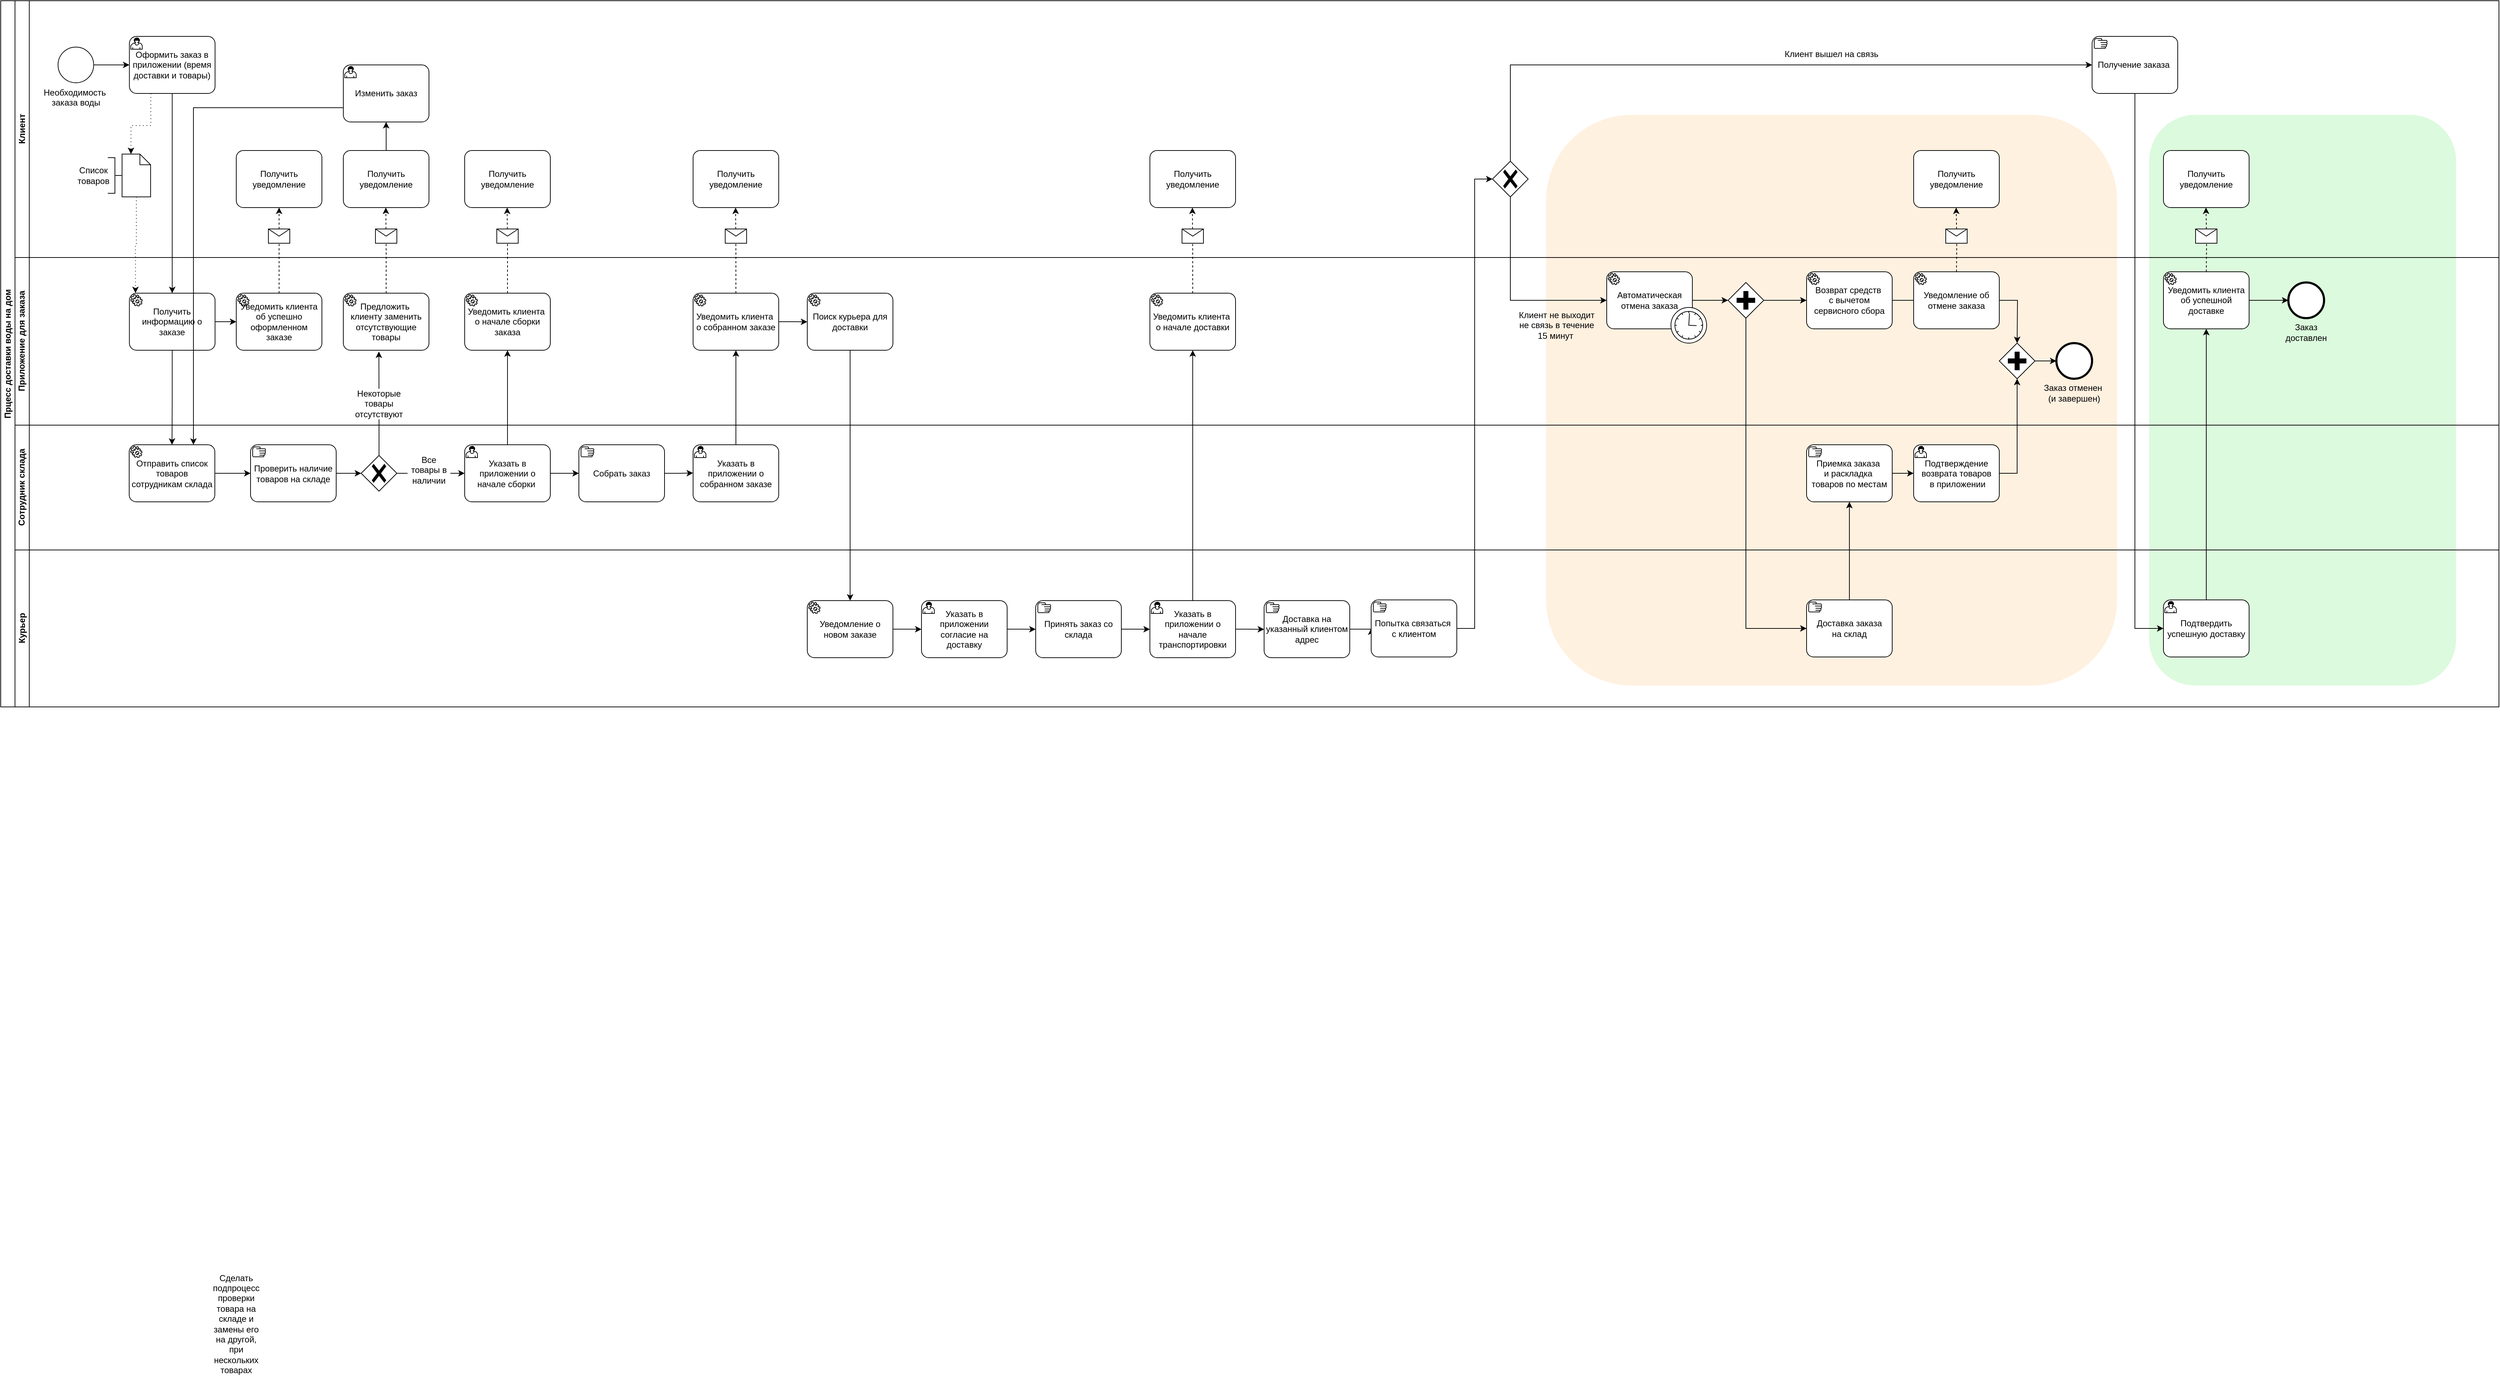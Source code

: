<mxfile version="24.8.2">
  <diagram name="Страница — 1" id="UOntejemrvACpvtsWQj9">
    <mxGraphModel dx="2625" dy="1413" grid="1" gridSize="10" guides="1" tooltips="1" connect="1" arrows="1" fold="1" page="1" pageScale="1" pageWidth="4681" pageHeight="3300" math="0" shadow="0">
      <root>
        <mxCell id="0" />
        <mxCell id="1" parent="0" />
        <mxCell id="fE0YWYt9ngZXiTgXL01a-285" value="" style="rounded=1;whiteSpace=wrap;html=1;fillColor=#DCFADD;strokeColor=none;dashed=1;strokeWidth=6;glass=0;shadow=0;" vertex="1" parent="1">
          <mxGeometry x="3040" y="190" width="430" height="800" as="geometry" />
        </mxCell>
        <mxCell id="fE0YWYt9ngZXiTgXL01a-281" value="" style="rounded=1;whiteSpace=wrap;html=1;fillColor=#FFF1E0;strokeColor=none;dashed=1;strokeWidth=6;" vertex="1" parent="1">
          <mxGeometry x="2195" y="190" width="800" height="800" as="geometry" />
        </mxCell>
        <mxCell id="fE0YWYt9ngZXiTgXL01a-110" value="Сделать подпроцесс проверки товара на складе и замены его на другой, при нескольких товарах" style="text;strokeColor=none;align=center;fillColor=none;html=1;verticalAlign=middle;whiteSpace=wrap;rounded=0;" vertex="1" parent="1">
          <mxGeometry x="330" y="1870" width="60" height="30" as="geometry" />
        </mxCell>
        <mxCell id="fE0YWYt9ngZXiTgXL01a-1" value="Прцесс доставки воды на дом" style="swimlane;html=1;childLayout=stackLayout;resizeParent=1;resizeParentMax=0;horizontal=0;startSize=20;horizontalStack=0;whiteSpace=wrap;fillColor=#FFFFFF;" vertex="1" parent="1">
          <mxGeometry x="30" y="30" width="3500" height="990" as="geometry" />
        </mxCell>
        <mxCell id="fE0YWYt9ngZXiTgXL01a-276" style="edgeStyle=orthogonalEdgeStyle;rounded=0;orthogonalLoop=1;jettySize=auto;html=1;exitX=0.5;exitY=0;exitDx=0;exitDy=0;exitPerimeter=0;entryX=0.415;entryY=1.022;entryDx=0;entryDy=0;entryPerimeter=0;" edge="1" parent="fE0YWYt9ngZXiTgXL01a-1" source="fE0YWYt9ngZXiTgXL01a-104" target="fE0YWYt9ngZXiTgXL01a-268">
          <mxGeometry relative="1" as="geometry" />
        </mxCell>
        <mxCell id="fE0YWYt9ngZXiTgXL01a-2" value="Клиент" style="swimlane;html=1;startSize=20;horizontal=0;" vertex="1" parent="fE0YWYt9ngZXiTgXL01a-1">
          <mxGeometry x="20" width="3480" height="360" as="geometry" />
        </mxCell>
        <mxCell id="fE0YWYt9ngZXiTgXL01a-3" value="Необходимость&amp;nbsp;&lt;div&gt;заказа воды&lt;/div&gt;" style="points=[[0.145,0.145,0],[0.5,0,0],[0.855,0.145,0],[1,0.5,0],[0.855,0.855,0],[0.5,1,0],[0.145,0.855,0],[0,0.5,0]];shape=mxgraph.bpmn.event;html=1;verticalLabelPosition=bottom;labelBackgroundColor=#ffffff;verticalAlign=top;align=center;perimeter=ellipsePerimeter;outlineConnect=0;aspect=fixed;outline=standard;symbol=general;" vertex="1" parent="fE0YWYt9ngZXiTgXL01a-2">
          <mxGeometry x="60.29" y="65" width="50" height="50" as="geometry" />
        </mxCell>
        <mxCell id="fE0YWYt9ngZXiTgXL01a-8" style="edgeStyle=orthogonalEdgeStyle;rounded=0;orthogonalLoop=1;jettySize=auto;html=1;entryX=0;entryY=0.5;entryDx=0;entryDy=0;entryPerimeter=0;" edge="1" parent="fE0YWYt9ngZXiTgXL01a-2" source="fE0YWYt9ngZXiTgXL01a-3">
          <mxGeometry relative="1" as="geometry">
            <mxPoint x="160.29" y="90" as="targetPoint" />
          </mxGeometry>
        </mxCell>
        <mxCell id="fE0YWYt9ngZXiTgXL01a-89" value="Оформить заказ в приложении (время доставки и товары)" style="points=[[0.25,0,0],[0.5,0,0],[0.75,0,0],[1,0.25,0],[1,0.5,0],[1,0.75,0],[0.75,1,0],[0.5,1,0],[0.25,1,0],[0,0.75,0],[0,0.5,0],[0,0.25,0]];shape=mxgraph.bpmn.task;whiteSpace=wrap;rectStyle=rounded;size=10;html=1;container=1;expand=0;collapsible=0;taskMarker=user;" vertex="1" parent="fE0YWYt9ngZXiTgXL01a-2">
          <mxGeometry x="160.29" y="50" width="120" height="80" as="geometry" />
        </mxCell>
        <mxCell id="fE0YWYt9ngZXiTgXL01a-144" value="Получить уведомление" style="points=[[0.25,0,0],[0.5,0,0],[0.75,0,0],[1,0.25,0],[1,0.5,0],[1,0.75,0],[0.75,1,0],[0.5,1,0],[0.25,1,0],[0,0.75,0],[0,0.5,0],[0,0.25,0]];shape=mxgraph.bpmn.task;whiteSpace=wrap;rectStyle=rounded;size=10;html=1;container=1;expand=0;collapsible=0;taskMarker=abstract;" vertex="1" parent="fE0YWYt9ngZXiTgXL01a-2">
          <mxGeometry x="630" y="210" width="120" height="80" as="geometry" />
        </mxCell>
        <mxCell id="fE0YWYt9ngZXiTgXL01a-159" value="" style="edgeStyle=orthogonalEdgeStyle;rounded=0;orthogonalLoop=1;jettySize=auto;html=1;dashed=1;entryX=0.5;entryY=1;entryDx=0;entryDy=0;entryPerimeter=0;exitX=0.5;exitY=0;exitDx=0;exitDy=0;exitPerimeter=0;" edge="1" parent="fE0YWYt9ngZXiTgXL01a-2" source="fE0YWYt9ngZXiTgXL01a-140">
          <mxGeometry relative="1" as="geometry">
            <mxPoint x="689.55" y="290" as="targetPoint" />
            <mxPoint x="690" y="380" as="sourcePoint" />
          </mxGeometry>
        </mxCell>
        <mxCell id="fE0YWYt9ngZXiTgXL01a-201" value="" style="points=[[0.25,0.25,0],[0.5,0,0],[0.75,0.25,0],[1,0.5,0],[0.75,0.75,0],[0.5,1,0],[0.25,0.75,0],[0,0.5,0]];shape=mxgraph.bpmn.gateway2;html=1;verticalLabelPosition=bottom;labelBackgroundColor=#ffffff;verticalAlign=top;align=center;perimeter=rhombusPerimeter;outlineConnect=0;outline=none;symbol=none;gwType=exclusive;" vertex="1" parent="fE0YWYt9ngZXiTgXL01a-2">
          <mxGeometry x="2070" y="225" width="50" height="50" as="geometry" />
        </mxCell>
        <mxCell id="fE0YWYt9ngZXiTgXL01a-204" value="Получение заказа&amp;nbsp;" style="points=[[0.25,0,0],[0.5,0,0],[0.75,0,0],[1,0.25,0],[1,0.5,0],[1,0.75,0],[0.75,1,0],[0.5,1,0],[0.25,1,0],[0,0.75,0],[0,0.5,0],[0,0.25,0]];shape=mxgraph.bpmn.task;whiteSpace=wrap;rectStyle=rounded;size=10;html=1;container=1;expand=0;collapsible=0;taskMarker=manual;" vertex="1" parent="fE0YWYt9ngZXiTgXL01a-2">
          <mxGeometry x="2910" y="50" width="120" height="80" as="geometry" />
        </mxCell>
        <mxCell id="fE0YWYt9ngZXiTgXL01a-207" style="edgeStyle=orthogonalEdgeStyle;rounded=0;orthogonalLoop=1;jettySize=auto;html=1;exitX=0.5;exitY=0;exitDx=0;exitDy=0;exitPerimeter=0;entryX=0;entryY=0.5;entryDx=0;entryDy=0;entryPerimeter=0;" edge="1" parent="fE0YWYt9ngZXiTgXL01a-2" source="fE0YWYt9ngZXiTgXL01a-201" target="fE0YWYt9ngZXiTgXL01a-204">
          <mxGeometry relative="1" as="geometry" />
        </mxCell>
        <mxCell id="fE0YWYt9ngZXiTgXL01a-209" value="Клиент вышел на связь" style="text;strokeColor=none;align=center;fillColor=none;html=1;verticalAlign=middle;whiteSpace=wrap;rounded=0;" vertex="1" parent="fE0YWYt9ngZXiTgXL01a-2">
          <mxGeometry x="2450" y="60" width="190" height="30" as="geometry" />
        </mxCell>
        <mxCell id="fE0YWYt9ngZXiTgXL01a-218" value="Получить уведомление" style="points=[[0.25,0,0],[0.5,0,0],[0.75,0,0],[1,0.25,0],[1,0.5,0],[1,0.75,0],[0.75,1,0],[0.5,1,0],[0.25,1,0],[0,0.75,0],[0,0.5,0],[0,0.25,0]];shape=mxgraph.bpmn.task;whiteSpace=wrap;rectStyle=rounded;size=10;html=1;container=1;expand=0;collapsible=0;taskMarker=abstract;" vertex="1" parent="fE0YWYt9ngZXiTgXL01a-2">
          <mxGeometry x="2660" y="210" width="120" height="80" as="geometry" />
        </mxCell>
        <mxCell id="fE0YWYt9ngZXiTgXL01a-219" value="" style="edgeStyle=orthogonalEdgeStyle;rounded=0;orthogonalLoop=1;jettySize=auto;html=1;dashed=1;entryX=0.5;entryY=1;entryDx=0;entryDy=0;entryPerimeter=0;" edge="1" parent="fE0YWYt9ngZXiTgXL01a-2">
          <mxGeometry relative="1" as="geometry">
            <mxPoint x="2719.55" y="290" as="targetPoint" />
            <mxPoint x="2720" y="380" as="sourcePoint" />
          </mxGeometry>
        </mxCell>
        <mxCell id="fE0YWYt9ngZXiTgXL01a-220" value="" style="shape=message;html=1;fillColor=#FFFFFF;" vertex="1" parent="fE0YWYt9ngZXiTgXL01a-2">
          <mxGeometry x="2705" y="320" width="30" height="20" as="geometry" />
        </mxCell>
        <mxCell id="fE0YWYt9ngZXiTgXL01a-242" value="" style="edgeStyle=orthogonalEdgeStyle;rounded=0;orthogonalLoop=1;jettySize=auto;html=1;dashed=1;entryX=0.5;entryY=1;entryDx=0;entryDy=0;entryPerimeter=0;" edge="1" parent="fE0YWYt9ngZXiTgXL01a-2">
          <mxGeometry relative="1" as="geometry">
            <mxPoint x="3069.55" y="290" as="targetPoint" />
            <mxPoint x="3070" y="380" as="sourcePoint" />
          </mxGeometry>
        </mxCell>
        <mxCell id="fE0YWYt9ngZXiTgXL01a-243" value="" style="shape=message;html=1;fillColor=#FFFFFF;" vertex="1" parent="fE0YWYt9ngZXiTgXL01a-2">
          <mxGeometry x="3055" y="320" width="30" height="20" as="geometry" />
        </mxCell>
        <mxCell id="fE0YWYt9ngZXiTgXL01a-271" value="Получить уведомление" style="points=[[0.25,0,0],[0.5,0,0],[0.75,0,0],[1,0.25,0],[1,0.5,0],[1,0.75,0],[0.75,1,0],[0.5,1,0],[0.25,1,0],[0,0.75,0],[0,0.5,0],[0,0.25,0]];shape=mxgraph.bpmn.task;whiteSpace=wrap;rectStyle=rounded;size=10;html=1;container=1;expand=0;collapsible=0;taskMarker=abstract;" vertex="1" parent="fE0YWYt9ngZXiTgXL01a-2">
          <mxGeometry x="460" y="210" width="120" height="80" as="geometry" />
        </mxCell>
        <mxCell id="fE0YWYt9ngZXiTgXL01a-272" value="" style="edgeStyle=orthogonalEdgeStyle;rounded=0;orthogonalLoop=1;jettySize=auto;html=1;dashed=1;entryX=0.5;entryY=1;entryDx=0;entryDy=0;entryPerimeter=0;exitX=0.5;exitY=0;exitDx=0;exitDy=0;exitPerimeter=0;" edge="1" parent="fE0YWYt9ngZXiTgXL01a-2" source="fE0YWYt9ngZXiTgXL01a-268">
          <mxGeometry relative="1" as="geometry">
            <mxPoint x="519.55" y="290" as="targetPoint" />
            <mxPoint x="520" y="380" as="sourcePoint" />
          </mxGeometry>
        </mxCell>
        <mxCell id="fE0YWYt9ngZXiTgXL01a-273" value="" style="shape=message;html=1;fillColor=#FFFFFF;" vertex="1" parent="fE0YWYt9ngZXiTgXL01a-2">
          <mxGeometry x="505" y="320" width="30" height="20" as="geometry" />
        </mxCell>
        <mxCell id="fE0YWYt9ngZXiTgXL01a-278" value="Изменить заказ" style="points=[[0.25,0,0],[0.5,0,0],[0.75,0,0],[1,0.25,0],[1,0.5,0],[1,0.75,0],[0.75,1,0],[0.5,1,0],[0.25,1,0],[0,0.75,0],[0,0.5,0],[0,0.25,0]];shape=mxgraph.bpmn.task;whiteSpace=wrap;rectStyle=rounded;size=10;html=1;container=1;expand=0;collapsible=0;taskMarker=user;" vertex="1" parent="fE0YWYt9ngZXiTgXL01a-2">
          <mxGeometry x="460" y="90" width="120" height="80" as="geometry" />
        </mxCell>
        <mxCell id="fE0YWYt9ngZXiTgXL01a-279" style="edgeStyle=orthogonalEdgeStyle;rounded=0;orthogonalLoop=1;jettySize=auto;html=1;exitX=0.5;exitY=0;exitDx=0;exitDy=0;exitPerimeter=0;entryX=0.5;entryY=1;entryDx=0;entryDy=0;entryPerimeter=0;" edge="1" parent="fE0YWYt9ngZXiTgXL01a-2" source="fE0YWYt9ngZXiTgXL01a-271" target="fE0YWYt9ngZXiTgXL01a-278">
          <mxGeometry relative="1" as="geometry" />
        </mxCell>
        <mxCell id="fE0YWYt9ngZXiTgXL01a-241" value="Получить уведомление" style="points=[[0.25,0,0],[0.5,0,0],[0.75,0,0],[1,0.25,0],[1,0.5,0],[1,0.75,0],[0.75,1,0],[0.5,1,0],[0.25,1,0],[0,0.75,0],[0,0.5,0],[0,0.25,0]];shape=mxgraph.bpmn.task;whiteSpace=wrap;rectStyle=rounded;size=10;html=1;container=1;expand=0;collapsible=0;taskMarker=abstract;" vertex="1" parent="fE0YWYt9ngZXiTgXL01a-2">
          <mxGeometry x="3010" y="210" width="120" height="80" as="geometry" />
        </mxCell>
        <mxCell id="fE0YWYt9ngZXiTgXL01a-289" value="" style="shape=mxgraph.bpmn.data;labelPosition=center;verticalLabelPosition=bottom;align=center;verticalAlign=top;size=15;html=1;" vertex="1" parent="fE0YWYt9ngZXiTgXL01a-2">
          <mxGeometry x="150" y="215" width="40" height="60" as="geometry" />
        </mxCell>
        <mxCell id="fE0YWYt9ngZXiTgXL01a-292" style="edgeStyle=orthogonalEdgeStyle;rounded=0;orthogonalLoop=1;jettySize=auto;html=1;exitX=0.25;exitY=1;exitDx=0;exitDy=0;exitPerimeter=0;entryX=0;entryY=0;entryDx=12.5;entryDy=0;entryPerimeter=0;dashed=1;dashPattern=1 4;" edge="1" parent="fE0YWYt9ngZXiTgXL01a-2" source="fE0YWYt9ngZXiTgXL01a-89" target="fE0YWYt9ngZXiTgXL01a-289">
          <mxGeometry relative="1" as="geometry">
            <Array as="points">
              <mxPoint x="190" y="175" />
              <mxPoint x="163" y="175" />
            </Array>
          </mxGeometry>
        </mxCell>
        <mxCell id="fE0YWYt9ngZXiTgXL01a-294" value="" style="strokeWidth=1;html=1;shape=mxgraph.flowchart.annotation_2;align=left;labelPosition=right;pointerEvents=1;direction=west;" vertex="1" parent="fE0YWYt9ngZXiTgXL01a-2">
          <mxGeometry x="130" y="220" width="20" height="50" as="geometry" />
        </mxCell>
        <mxCell id="fE0YWYt9ngZXiTgXL01a-297" value="Список товаров" style="text;strokeColor=none;align=center;fillColor=none;html=1;verticalAlign=middle;whiteSpace=wrap;rounded=0;" vertex="1" parent="fE0YWYt9ngZXiTgXL01a-2">
          <mxGeometry x="80.0" y="230" width="60" height="30" as="geometry" />
        </mxCell>
        <mxCell id="fE0YWYt9ngZXiTgXL01a-136" style="edgeStyle=orthogonalEdgeStyle;rounded=0;orthogonalLoop=1;jettySize=auto;html=1;exitX=0.5;exitY=0;exitDx=0;exitDy=0;exitPerimeter=0;entryX=0.5;entryY=1;entryDx=0;entryDy=0;entryPerimeter=0;" edge="1" parent="fE0YWYt9ngZXiTgXL01a-1" source="fE0YWYt9ngZXiTgXL01a-134" target="fE0YWYt9ngZXiTgXL01a-140">
          <mxGeometry relative="1" as="geometry">
            <mxPoint x="710" y="670" as="targetPoint" />
          </mxGeometry>
        </mxCell>
        <mxCell id="fE0YWYt9ngZXiTgXL01a-191" style="edgeStyle=orthogonalEdgeStyle;rounded=0;orthogonalLoop=1;jettySize=auto;html=1;exitX=0.5;exitY=0;exitDx=0;exitDy=0;exitPerimeter=0;entryX=0.5;entryY=1;entryDx=0;entryDy=0;entryPerimeter=0;" edge="1" parent="fE0YWYt9ngZXiTgXL01a-1" target="fE0YWYt9ngZXiTgXL01a-189" source="fE0YWYt9ngZXiTgXL01a-184">
          <mxGeometry relative="1" as="geometry">
            <mxPoint x="1670" y="680" as="targetPoint" />
            <mxPoint x="1670" y="770" as="sourcePoint" />
          </mxGeometry>
        </mxCell>
        <mxCell id="fE0YWYt9ngZXiTgXL01a-83" value="Приложение для заказа" style="swimlane;html=1;startSize=20;horizontal=0;" vertex="1" parent="fE0YWYt9ngZXiTgXL01a-1">
          <mxGeometry x="20" y="360" width="3480" height="235" as="geometry" />
        </mxCell>
        <mxCell id="fE0YWYt9ngZXiTgXL01a-156" value="" style="shape=message;html=1;fillColor=#FFFFFF;" vertex="1" parent="fE0YWYt9ngZXiTgXL01a-83">
          <mxGeometry x="675" y="-40" width="30" height="20" as="geometry" />
        </mxCell>
        <mxCell id="fE0YWYt9ngZXiTgXL01a-166" value="Получить уведомление" style="points=[[0.25,0,0],[0.5,0,0],[0.75,0,0],[1,0.25,0],[1,0.5,0],[1,0.75,0],[0.75,1,0],[0.5,1,0],[0.25,1,0],[0,0.75,0],[0,0.5,0],[0,0.25,0]];shape=mxgraph.bpmn.task;whiteSpace=wrap;rectStyle=rounded;size=10;html=1;container=1;expand=0;collapsible=0;taskMarker=abstract;" vertex="1" parent="fE0YWYt9ngZXiTgXL01a-83">
          <mxGeometry x="950" y="-150" width="120" height="80" as="geometry" />
        </mxCell>
        <mxCell id="fE0YWYt9ngZXiTgXL01a-167" value="" style="edgeStyle=orthogonalEdgeStyle;rounded=0;orthogonalLoop=1;jettySize=auto;html=1;dashed=1;entryX=0.5;entryY=1;entryDx=0;entryDy=0;entryPerimeter=0;exitX=0.5;exitY=0;exitDx=0;exitDy=0;exitPerimeter=0;" edge="1" parent="fE0YWYt9ngZXiTgXL01a-83" source="fE0YWYt9ngZXiTgXL01a-168">
          <mxGeometry relative="1" as="geometry">
            <mxPoint x="1009.55" y="-70" as="targetPoint" />
            <mxPoint x="1010" y="20" as="sourcePoint" />
          </mxGeometry>
        </mxCell>
        <mxCell id="fE0YWYt9ngZXiTgXL01a-169" value="" style="shape=message;html=1;fillColor=#FFFFFF;" vertex="1" parent="fE0YWYt9ngZXiTgXL01a-83">
          <mxGeometry x="995" y="-40" width="30" height="20" as="geometry" />
        </mxCell>
        <mxCell id="fE0YWYt9ngZXiTgXL01a-186" value="Получить уведомление" style="points=[[0.25,0,0],[0.5,0,0],[0.75,0,0],[1,0.25,0],[1,0.5,0],[1,0.75,0],[0.75,1,0],[0.5,1,0],[0.25,1,0],[0,0.75,0],[0,0.5,0],[0,0.25,0]];shape=mxgraph.bpmn.task;whiteSpace=wrap;rectStyle=rounded;size=10;html=1;container=1;expand=0;collapsible=0;taskMarker=abstract;" vertex="1" parent="fE0YWYt9ngZXiTgXL01a-83">
          <mxGeometry x="1590" y="-150" width="120" height="80" as="geometry" />
        </mxCell>
        <mxCell id="fE0YWYt9ngZXiTgXL01a-187" value="" style="edgeStyle=orthogonalEdgeStyle;rounded=0;orthogonalLoop=1;jettySize=auto;html=1;dashed=1;entryX=0.5;entryY=1;entryDx=0;entryDy=0;entryPerimeter=0;exitX=0.5;exitY=0;exitDx=0;exitDy=0;exitPerimeter=0;" edge="1" parent="fE0YWYt9ngZXiTgXL01a-83" source="fE0YWYt9ngZXiTgXL01a-189">
          <mxGeometry relative="1" as="geometry">
            <mxPoint x="1649.55" y="-70" as="targetPoint" />
            <mxPoint x="1650" y="20" as="sourcePoint" />
          </mxGeometry>
        </mxCell>
        <mxCell id="fE0YWYt9ngZXiTgXL01a-190" value="" style="shape=message;html=1;fillColor=#FFFFFF;" vertex="1" parent="fE0YWYt9ngZXiTgXL01a-83">
          <mxGeometry x="1635" y="-40" width="30" height="20" as="geometry" />
        </mxCell>
        <mxCell id="fE0YWYt9ngZXiTgXL01a-205" value="Клиент не выходит не связь в течение 15 минут&amp;nbsp;" style="text;strokeColor=none;align=center;fillColor=none;html=1;verticalAlign=middle;whiteSpace=wrap;rounded=0;" vertex="1" parent="fE0YWYt9ngZXiTgXL01a-83">
          <mxGeometry x="2100" y="80" width="120" height="30" as="geometry" />
        </mxCell>
        <mxCell id="fE0YWYt9ngZXiTgXL01a-206" value="Автоматическая отмена заказа" style="points=[[0.25,0,0],[0.5,0,0],[0.75,0,0],[1,0.25,0],[1,0.5,0],[1,0.75,0],[0.75,1,0],[0.5,1,0],[0.25,1,0],[0,0.75,0],[0,0.5,0],[0,0.25,0]];shape=mxgraph.bpmn.task;whiteSpace=wrap;rectStyle=rounded;size=10;html=1;container=1;expand=0;collapsible=0;taskMarker=service;" vertex="1" parent="fE0YWYt9ngZXiTgXL01a-83">
          <mxGeometry x="2229.996" y="20" width="120" height="80" as="geometry" />
        </mxCell>
        <mxCell id="fE0YWYt9ngZXiTgXL01a-216" style="edgeStyle=orthogonalEdgeStyle;rounded=0;orthogonalLoop=1;jettySize=auto;html=1;exitX=1;exitY=0.5;exitDx=0;exitDy=0;exitPerimeter=0;" edge="1" parent="fE0YWYt9ngZXiTgXL01a-83">
          <mxGeometry relative="1" as="geometry">
            <mxPoint x="2670" y="60" as="targetPoint" />
            <mxPoint x="2610" y="60" as="sourcePoint" />
          </mxGeometry>
        </mxCell>
        <mxCell id="fE0YWYt9ngZXiTgXL01a-214" value="Возврат средств&amp;nbsp;&lt;div&gt;с вычетом сервисного сбора&lt;/div&gt;" style="points=[[0.25,0,0],[0.5,0,0],[0.75,0,0],[1,0.25,0],[1,0.5,0],[1,0.75,0],[0.75,1,0],[0.5,1,0],[0.25,1,0],[0,0.75,0],[0,0.5,0],[0,0.25,0]];shape=mxgraph.bpmn.task;whiteSpace=wrap;rectStyle=rounded;size=10;html=1;container=1;expand=0;collapsible=0;taskMarker=service;" vertex="1" parent="fE0YWYt9ngZXiTgXL01a-83">
          <mxGeometry x="2510" y="20" width="120" height="80" as="geometry" />
        </mxCell>
        <mxCell id="fE0YWYt9ngZXiTgXL01a-217" value="Уведомление об отмене заказа" style="points=[[0.25,0,0],[0.5,0,0],[0.75,0,0],[1,0.25,0],[1,0.5,0],[1,0.75,0],[0.75,1,0],[0.5,1,0],[0.25,1,0],[0,0.75,0],[0,0.5,0],[0,0.25,0]];shape=mxgraph.bpmn.task;whiteSpace=wrap;rectStyle=rounded;size=10;html=1;container=1;expand=0;collapsible=0;taskMarker=service;" vertex="1" parent="fE0YWYt9ngZXiTgXL01a-83">
          <mxGeometry x="2660" y="20" width="120" height="80" as="geometry" />
        </mxCell>
        <mxCell id="fE0YWYt9ngZXiTgXL01a-232" value="" style="points=[[0.25,0.25,0],[0.5,0,0],[0.75,0.25,0],[1,0.5,0],[0.75,0.75,0],[0.5,1,0],[0.25,0.75,0],[0,0.5,0]];shape=mxgraph.bpmn.gateway2;html=1;verticalLabelPosition=bottom;labelBackgroundColor=#ffffff;verticalAlign=top;align=center;perimeter=rhombusPerimeter;outlineConnect=0;outline=none;symbol=none;gwType=parallel;" vertex="1" parent="fE0YWYt9ngZXiTgXL01a-83">
          <mxGeometry x="2400" y="35" width="50" height="50" as="geometry" />
        </mxCell>
        <mxCell id="fE0YWYt9ngZXiTgXL01a-235" style="edgeStyle=orthogonalEdgeStyle;rounded=0;orthogonalLoop=1;jettySize=auto;html=1;exitX=1;exitY=0.5;exitDx=0;exitDy=0;exitPerimeter=0;entryX=0;entryY=0.5;entryDx=0;entryDy=0;entryPerimeter=0;" edge="1" parent="fE0YWYt9ngZXiTgXL01a-83" source="fE0YWYt9ngZXiTgXL01a-206" target="fE0YWYt9ngZXiTgXL01a-232">
          <mxGeometry relative="1" as="geometry" />
        </mxCell>
        <mxCell id="fE0YWYt9ngZXiTgXL01a-236" style="edgeStyle=orthogonalEdgeStyle;rounded=0;orthogonalLoop=1;jettySize=auto;html=1;exitX=1;exitY=0.5;exitDx=0;exitDy=0;exitPerimeter=0;entryX=0;entryY=0.5;entryDx=0;entryDy=0;entryPerimeter=0;" edge="1" parent="fE0YWYt9ngZXiTgXL01a-83" source="fE0YWYt9ngZXiTgXL01a-232" target="fE0YWYt9ngZXiTgXL01a-214">
          <mxGeometry relative="1" as="geometry" />
        </mxCell>
        <mxCell id="fE0YWYt9ngZXiTgXL01a-229" value="Уведомить клиента об успешной доставке" style="points=[[0.25,0,0],[0.5,0,0],[0.75,0,0],[1,0.25,0],[1,0.5,0],[1,0.75,0],[0.75,1,0],[0.5,1,0],[0.25,1,0],[0,0.75,0],[0,0.5,0],[0,0.25,0]];shape=mxgraph.bpmn.task;whiteSpace=wrap;rectStyle=rounded;size=10;html=1;container=1;expand=0;collapsible=0;taskMarker=service;" vertex="1" parent="fE0YWYt9ngZXiTgXL01a-83">
          <mxGeometry x="3010" y="20" width="120" height="80" as="geometry" />
        </mxCell>
        <mxCell id="fE0YWYt9ngZXiTgXL01a-245" value="" style="points=[[0.145,0.145,0],[0.5,0,0],[0.855,0.145,0],[1,0.5,0],[0.855,0.855,0],[0.5,1,0],[0.145,0.855,0],[0,0.5,0]];shape=mxgraph.bpmn.event;html=1;verticalLabelPosition=bottom;labelBackgroundColor=#ffffff;verticalAlign=top;align=center;perimeter=ellipsePerimeter;outlineConnect=0;aspect=fixed;outline=end;symbol=terminate2;" vertex="1" parent="fE0YWYt9ngZXiTgXL01a-83">
          <mxGeometry x="3185" y="35" width="50" height="50" as="geometry" />
        </mxCell>
        <mxCell id="fE0YWYt9ngZXiTgXL01a-246" style="edgeStyle=orthogonalEdgeStyle;rounded=0;orthogonalLoop=1;jettySize=auto;html=1;exitX=1;exitY=0.5;exitDx=0;exitDy=0;exitPerimeter=0;entryX=0;entryY=0.5;entryDx=0;entryDy=0;entryPerimeter=0;" edge="1" parent="fE0YWYt9ngZXiTgXL01a-83" source="fE0YWYt9ngZXiTgXL01a-229" target="fE0YWYt9ngZXiTgXL01a-245">
          <mxGeometry relative="1" as="geometry" />
        </mxCell>
        <mxCell id="fE0YWYt9ngZXiTgXL01a-247" value="Заказ доставлен" style="text;strokeColor=none;align=center;fillColor=none;html=1;verticalAlign=middle;whiteSpace=wrap;rounded=0;" vertex="1" parent="fE0YWYt9ngZXiTgXL01a-83">
          <mxGeometry x="3180" y="90" width="60" height="30" as="geometry" />
        </mxCell>
        <mxCell id="fE0YWYt9ngZXiTgXL01a-248" value="" style="points=[[0.145,0.145,0],[0.5,0,0],[0.855,0.145,0],[1,0.5,0],[0.855,0.855,0],[0.5,1,0],[0.145,0.855,0],[0,0.5,0]];shape=mxgraph.bpmn.event;html=1;verticalLabelPosition=bottom;labelBackgroundColor=#ffffff;verticalAlign=top;align=center;perimeter=ellipsePerimeter;outlineConnect=0;aspect=fixed;outline=end;symbol=terminate2;" vertex="1" parent="fE0YWYt9ngZXiTgXL01a-83">
          <mxGeometry x="2860" y="120" width="50" height="50" as="geometry" />
        </mxCell>
        <mxCell id="fE0YWYt9ngZXiTgXL01a-249" value="Заказ отменен&amp;nbsp;&lt;div&gt;(и завершен)&lt;/div&gt;" style="text;strokeColor=none;align=center;fillColor=none;html=1;verticalAlign=middle;whiteSpace=wrap;rounded=0;" vertex="1" parent="fE0YWYt9ngZXiTgXL01a-83">
          <mxGeometry x="2840" y="170" width="90" height="40" as="geometry" />
        </mxCell>
        <mxCell id="fE0YWYt9ngZXiTgXL01a-253" value="" style="points=[[0.145,0.145,0],[0.5,0,0],[0.855,0.145,0],[1,0.5,0],[0.855,0.855,0],[0.5,1,0],[0.145,0.855,0],[0,0.5,0]];shape=mxgraph.bpmn.event;html=1;verticalLabelPosition=bottom;labelBackgroundColor=#ffffff;verticalAlign=top;align=center;perimeter=ellipsePerimeter;outlineConnect=0;aspect=fixed;outline=standard;symbol=timer;fillColor=#FFFFFF;" vertex="1" parent="fE0YWYt9ngZXiTgXL01a-83">
          <mxGeometry x="2320" y="70" width="50" height="50" as="geometry" />
        </mxCell>
        <mxCell id="fE0YWYt9ngZXiTgXL01a-261" value="" style="points=[[0.25,0.25,0],[0.5,0,0],[0.75,0.25,0],[1,0.5,0],[0.75,0.75,0],[0.5,1,0],[0.25,0.75,0],[0,0.5,0]];shape=mxgraph.bpmn.gateway2;html=1;verticalLabelPosition=bottom;labelBackgroundColor=#ffffff;verticalAlign=top;align=center;perimeter=rhombusPerimeter;outlineConnect=0;outline=none;symbol=none;gwType=parallel;" vertex="1" parent="fE0YWYt9ngZXiTgXL01a-83">
          <mxGeometry x="2780" y="120" width="50" height="50" as="geometry" />
        </mxCell>
        <mxCell id="fE0YWYt9ngZXiTgXL01a-263" style="edgeStyle=orthogonalEdgeStyle;rounded=0;orthogonalLoop=1;jettySize=auto;html=1;exitX=1;exitY=0.5;exitDx=0;exitDy=0;exitPerimeter=0;entryX=0.5;entryY=0;entryDx=0;entryDy=0;entryPerimeter=0;" edge="1" parent="fE0YWYt9ngZXiTgXL01a-83" source="fE0YWYt9ngZXiTgXL01a-217">
          <mxGeometry relative="1" as="geometry">
            <mxPoint x="2805" y="120" as="targetPoint" />
          </mxGeometry>
        </mxCell>
        <mxCell id="fE0YWYt9ngZXiTgXL01a-265" style="edgeStyle=orthogonalEdgeStyle;rounded=0;orthogonalLoop=1;jettySize=auto;html=1;entryX=0;entryY=0.5;entryDx=0;entryDy=0;entryPerimeter=0;" edge="1" parent="fE0YWYt9ngZXiTgXL01a-83" target="fE0YWYt9ngZXiTgXL01a-248">
          <mxGeometry relative="1" as="geometry">
            <mxPoint x="2830" y="145" as="sourcePoint" />
          </mxGeometry>
        </mxCell>
        <mxCell id="fE0YWYt9ngZXiTgXL01a-141" style="edgeStyle=orthogonalEdgeStyle;rounded=0;orthogonalLoop=1;jettySize=auto;html=1;exitX=0.5;exitY=0;exitDx=0;exitDy=0;exitPerimeter=0;dashed=1;entryX=0.5;entryY=1;entryDx=0;entryDy=0;entryPerimeter=0;" edge="1" parent="fE0YWYt9ngZXiTgXL01a-83" source="fE0YWYt9ngZXiTgXL01a-93" target="fE0YWYt9ngZXiTgXL01a-142">
          <mxGeometry relative="1" as="geometry">
            <mxPoint x="369.5" y="-50" as="targetPoint" />
          </mxGeometry>
        </mxCell>
        <mxCell id="fE0YWYt9ngZXiTgXL01a-142" value="Получить уведомление" style="points=[[0.25,0,0],[0.5,0,0],[0.75,0,0],[1,0.25,0],[1,0.5,0],[1,0.75,0],[0.75,1,0],[0.5,1,0],[0.25,1,0],[0,0.75,0],[0,0.5,0],[0,0.25,0]];shape=mxgraph.bpmn.task;whiteSpace=wrap;rectStyle=rounded;size=10;html=1;container=1;expand=0;collapsible=0;taskMarker=abstract;" vertex="1" parent="fE0YWYt9ngZXiTgXL01a-83">
          <mxGeometry x="310" y="-150" width="120" height="80" as="geometry" />
        </mxCell>
        <mxCell id="fE0YWYt9ngZXiTgXL01a-153" value="" style="shape=message;html=1;fillColor=#FFFFFF;" vertex="1" parent="fE0YWYt9ngZXiTgXL01a-83">
          <mxGeometry x="355" y="-40" width="30" height="20" as="geometry" />
        </mxCell>
        <mxCell id="fE0YWYt9ngZXiTgXL01a-92" style="edgeStyle=orthogonalEdgeStyle;rounded=0;orthogonalLoop=1;jettySize=auto;html=1;exitX=1;exitY=0.5;exitDx=0;exitDy=0;exitPerimeter=0;entryX=0;entryY=0.5;entryDx=0;entryDy=0;entryPerimeter=0;" edge="1" parent="fE0YWYt9ngZXiTgXL01a-83" source="fE0YWYt9ngZXiTgXL01a-91" target="fE0YWYt9ngZXiTgXL01a-93">
          <mxGeometry relative="1" as="geometry">
            <mxPoint x="330" y="90.143" as="targetPoint" />
          </mxGeometry>
        </mxCell>
        <mxCell id="fE0YWYt9ngZXiTgXL01a-91" value="Получить информацию о заказе" style="points=[[0.25,0,0],[0.5,0,0],[0.75,0,0],[1,0.25,0],[1,0.5,0],[1,0.75,0],[0.75,1,0],[0.5,1,0],[0.25,1,0],[0,0.75,0],[0,0.5,0],[0,0.25,0]];shape=mxgraph.bpmn.task;whiteSpace=wrap;rectStyle=rounded;size=10;html=1;container=1;expand=0;collapsible=0;taskMarker=service;" vertex="1" parent="fE0YWYt9ngZXiTgXL01a-83">
          <mxGeometry x="160.286" y="50" width="120" height="80" as="geometry" />
        </mxCell>
        <mxCell id="fE0YWYt9ngZXiTgXL01a-140" value="Уведомить клиента&amp;nbsp;&lt;div&gt;о начале сборки заказа&lt;/div&gt;" style="points=[[0.25,0,0],[0.5,0,0],[0.75,0,0],[1,0.25,0],[1,0.5,0],[1,0.75,0],[0.75,1,0],[0.5,1,0],[0.25,1,0],[0,0.75,0],[0,0.5,0],[0,0.25,0]];shape=mxgraph.bpmn.task;whiteSpace=wrap;rectStyle=rounded;size=10;html=1;container=1;expand=0;collapsible=0;taskMarker=service;" vertex="1" parent="fE0YWYt9ngZXiTgXL01a-83">
          <mxGeometry x="629.996" y="50" width="120" height="80" as="geometry" />
        </mxCell>
        <mxCell id="fE0YWYt9ngZXiTgXL01a-172" style="edgeStyle=orthogonalEdgeStyle;rounded=0;orthogonalLoop=1;jettySize=auto;html=1;exitX=1;exitY=0.5;exitDx=0;exitDy=0;exitPerimeter=0;" edge="1" parent="fE0YWYt9ngZXiTgXL01a-83" source="fE0YWYt9ngZXiTgXL01a-168">
          <mxGeometry relative="1" as="geometry">
            <mxPoint x="1110" y="90.143" as="targetPoint" />
          </mxGeometry>
        </mxCell>
        <mxCell id="fE0YWYt9ngZXiTgXL01a-168" value="Уведомить клиента&amp;nbsp;&lt;div&gt;о собранном заказе&lt;/div&gt;" style="points=[[0.25,0,0],[0.5,0,0],[0.75,0,0],[1,0.25,0],[1,0.5,0],[1,0.75,0],[0.75,1,0],[0.5,1,0],[0.25,1,0],[0,0.75,0],[0,0.5,0],[0,0.25,0]];shape=mxgraph.bpmn.task;whiteSpace=wrap;rectStyle=rounded;size=10;html=1;container=1;expand=0;collapsible=0;taskMarker=service;" vertex="1" parent="fE0YWYt9ngZXiTgXL01a-83">
          <mxGeometry x="949.996" y="50" width="120" height="80" as="geometry" />
        </mxCell>
        <mxCell id="fE0YWYt9ngZXiTgXL01a-173" value="Поиск курьера для доставки" style="points=[[0.25,0,0],[0.5,0,0],[0.75,0,0],[1,0.25,0],[1,0.5,0],[1,0.75,0],[0.75,1,0],[0.5,1,0],[0.25,1,0],[0,0.75,0],[0,0.5,0],[0,0.25,0]];shape=mxgraph.bpmn.task;whiteSpace=wrap;rectStyle=rounded;size=10;html=1;container=1;expand=0;collapsible=0;taskMarker=service;" vertex="1" parent="fE0YWYt9ngZXiTgXL01a-83">
          <mxGeometry x="1109.996" y="50" width="120" height="80" as="geometry" />
        </mxCell>
        <mxCell id="fE0YWYt9ngZXiTgXL01a-189" value="Уведомить клиента&amp;nbsp;&lt;div&gt;о начале доставки&lt;/div&gt;" style="points=[[0.25,0,0],[0.5,0,0],[0.75,0,0],[1,0.25,0],[1,0.5,0],[1,0.75,0],[0.75,1,0],[0.5,1,0],[0.25,1,0],[0,0.75,0],[0,0.5,0],[0,0.25,0]];shape=mxgraph.bpmn.task;whiteSpace=wrap;rectStyle=rounded;size=10;html=1;container=1;expand=0;collapsible=0;taskMarker=service;" vertex="1" parent="fE0YWYt9ngZXiTgXL01a-83">
          <mxGeometry x="1589.996" y="50" width="120" height="80" as="geometry" />
        </mxCell>
        <mxCell id="fE0YWYt9ngZXiTgXL01a-268" value="Предложить&amp;nbsp;&lt;div&gt;клиенту заменить отсутствующие товары&lt;/div&gt;" style="points=[[0.25,0,0],[0.5,0,0],[0.75,0,0],[1,0.25,0],[1,0.5,0],[1,0.75,0],[0.75,1,0],[0.5,1,0],[0.25,1,0],[0,0.75,0],[0,0.5,0],[0,0.25,0]];shape=mxgraph.bpmn.task;whiteSpace=wrap;rectStyle=rounded;size=10;html=1;container=1;expand=0;collapsible=0;taskMarker=service;" vertex="1" parent="fE0YWYt9ngZXiTgXL01a-83">
          <mxGeometry x="459.996" y="50" width="120" height="80" as="geometry" />
        </mxCell>
        <mxCell id="fE0YWYt9ngZXiTgXL01a-93" value="Уведомить клиента об успешно оформленном заказе" style="points=[[0.25,0,0],[0.5,0,0],[0.75,0,0],[1,0.25,0],[1,0.5,0],[1,0.75,0],[0.75,1,0],[0.5,1,0],[0.25,1,0],[0,0.75,0],[0,0.5,0],[0,0.25,0]];shape=mxgraph.bpmn.task;whiteSpace=wrap;rectStyle=rounded;size=10;html=1;container=1;expand=0;collapsible=0;taskMarker=service;" vertex="1" parent="fE0YWYt9ngZXiTgXL01a-83">
          <mxGeometry x="309.996" y="50" width="120" height="80" as="geometry" />
        </mxCell>
        <mxCell id="fE0YWYt9ngZXiTgXL01a-128" value="&lt;span style=&quot;background-color: rgb(255, 255, 255);&quot;&gt;Некоторые товары отсутствуют&lt;/span&gt;" style="text;strokeColor=none;align=center;fillColor=#FFFFFF;html=1;verticalAlign=middle;whiteSpace=wrap;rounded=0;" vertex="1" parent="fE0YWYt9ngZXiTgXL01a-83">
          <mxGeometry x="480" y="190" width="60" height="30" as="geometry" />
        </mxCell>
        <mxCell id="fE0YWYt9ngZXiTgXL01a-68" value="Сотрудник склада" style="swimlane;html=1;startSize=20;horizontal=0;" vertex="1" parent="fE0YWYt9ngZXiTgXL01a-1">
          <mxGeometry x="20" y="595" width="3480" height="175" as="geometry" />
        </mxCell>
        <mxCell id="fE0YWYt9ngZXiTgXL01a-274" style="edgeStyle=orthogonalEdgeStyle;rounded=0;orthogonalLoop=1;jettySize=auto;html=1;exitX=1;exitY=0.5;exitDx=0;exitDy=0;exitPerimeter=0;entryX=0;entryY=0.5;entryDx=0;entryDy=0;entryPerimeter=0;" edge="1" parent="fE0YWYt9ngZXiTgXL01a-68" source="fE0YWYt9ngZXiTgXL01a-104" target="fE0YWYt9ngZXiTgXL01a-134">
          <mxGeometry relative="1" as="geometry" />
        </mxCell>
        <mxCell id="fE0YWYt9ngZXiTgXL01a-212" value="Приемка заказа&amp;nbsp;&lt;div&gt;и раскладка&amp;nbsp;&lt;/div&gt;&lt;div&gt;товаров по местам&lt;/div&gt;" style="points=[[0.25,0,0],[0.5,0,0],[0.75,0,0],[1,0.25,0],[1,0.5,0],[1,0.75,0],[0.75,1,0],[0.5,1,0],[0.25,1,0],[0,0.75,0],[0,0.5,0],[0,0.25,0]];shape=mxgraph.bpmn.task;whiteSpace=wrap;rectStyle=rounded;size=10;html=1;container=1;expand=0;collapsible=0;taskMarker=manual;" vertex="1" parent="fE0YWYt9ngZXiTgXL01a-68">
          <mxGeometry x="2510" y="27.5" width="120" height="80" as="geometry" />
        </mxCell>
        <mxCell id="fE0YWYt9ngZXiTgXL01a-225" value="Подтверждение&lt;div&gt;возврата товаров&lt;/div&gt;&lt;div&gt;&amp;nbsp;в приложении&lt;/div&gt;" style="points=[[0.25,0,0],[0.5,0,0],[0.75,0,0],[1,0.25,0],[1,0.5,0],[1,0.75,0],[0.75,1,0],[0.5,1,0],[0.25,1,0],[0,0.75,0],[0,0.5,0],[0,0.25,0]];shape=mxgraph.bpmn.task;whiteSpace=wrap;rectStyle=rounded;size=10;html=1;container=1;expand=0;collapsible=0;taskMarker=user;" vertex="1" parent="fE0YWYt9ngZXiTgXL01a-68">
          <mxGeometry x="2660" y="27.5" width="120" height="80" as="geometry" />
        </mxCell>
        <mxCell id="fE0YWYt9ngZXiTgXL01a-231" style="edgeStyle=orthogonalEdgeStyle;rounded=0;orthogonalLoop=1;jettySize=auto;html=1;exitX=1;exitY=0.5;exitDx=0;exitDy=0;exitPerimeter=0;entryX=0;entryY=0.5;entryDx=0;entryDy=0;entryPerimeter=0;" edge="1" parent="fE0YWYt9ngZXiTgXL01a-68" source="fE0YWYt9ngZXiTgXL01a-212" target="fE0YWYt9ngZXiTgXL01a-225">
          <mxGeometry relative="1" as="geometry" />
        </mxCell>
        <mxCell id="fE0YWYt9ngZXiTgXL01a-104" value="" style="points=[[0.25,0.25,0],[0.5,0,0],[0.75,0.25,0],[1,0.5,0],[0.75,0.75,0],[0.5,1,0],[0.25,0.75,0],[0,0.5,0]];shape=mxgraph.bpmn.gateway2;html=1;verticalLabelPosition=bottom;labelBackgroundColor=#ffffff;verticalAlign=top;align=center;perimeter=rhombusPerimeter;outlineConnect=0;outline=none;symbol=none;gwType=exclusive;" vertex="1" parent="fE0YWYt9ngZXiTgXL01a-68">
          <mxGeometry x="485" y="42.5" width="50" height="50" as="geometry" />
        </mxCell>
        <mxCell id="fE0YWYt9ngZXiTgXL01a-162" style="edgeStyle=orthogonalEdgeStyle;rounded=0;orthogonalLoop=1;jettySize=auto;html=1;exitX=1;exitY=0.5;exitDx=0;exitDy=0;exitPerimeter=0;entryX=0;entryY=0.5;entryDx=0;entryDy=0;entryPerimeter=0;" edge="1" parent="fE0YWYt9ngZXiTgXL01a-68" source="fE0YWYt9ngZXiTgXL01a-122" target="fE0YWYt9ngZXiTgXL01a-104">
          <mxGeometry relative="1" as="geometry" />
        </mxCell>
        <mxCell id="fE0YWYt9ngZXiTgXL01a-134" value="Указать в приложении о начале сборки&amp;nbsp;" style="points=[[0.25,0,0],[0.5,0,0],[0.75,0,0],[1,0.25,0],[1,0.5,0],[1,0.75,0],[0.75,1,0],[0.5,1,0],[0.25,1,0],[0,0.75,0],[0,0.5,0],[0,0.25,0]];shape=mxgraph.bpmn.task;whiteSpace=wrap;rectStyle=rounded;size=10;html=1;container=1;expand=0;collapsible=0;taskMarker=user;" vertex="1" parent="fE0YWYt9ngZXiTgXL01a-68">
          <mxGeometry x="630" y="27.5" width="120" height="80" as="geometry" />
        </mxCell>
        <mxCell id="fE0YWYt9ngZXiTgXL01a-163" style="edgeStyle=orthogonalEdgeStyle;rounded=0;orthogonalLoop=1;jettySize=auto;html=1;exitX=1;exitY=0.5;exitDx=0;exitDy=0;exitPerimeter=0;" edge="1" parent="fE0YWYt9ngZXiTgXL01a-68" source="fE0YWYt9ngZXiTgXL01a-137">
          <mxGeometry relative="1" as="geometry">
            <mxPoint x="950" y="67.167" as="targetPoint" />
          </mxGeometry>
        </mxCell>
        <mxCell id="fE0YWYt9ngZXiTgXL01a-137" value="Собрать заказ" style="points=[[0.25,0,0],[0.5,0,0],[0.75,0,0],[1,0.25,0],[1,0.5,0],[1,0.75,0],[0.75,1,0],[0.5,1,0],[0.25,1,0],[0,0.75,0],[0,0.5,0],[0,0.25,0]];shape=mxgraph.bpmn.task;whiteSpace=wrap;rectStyle=rounded;size=10;html=1;container=1;expand=0;collapsible=0;taskMarker=manual;" vertex="1" parent="fE0YWYt9ngZXiTgXL01a-68">
          <mxGeometry x="790" y="27.5" width="120" height="80" as="geometry" />
        </mxCell>
        <mxCell id="fE0YWYt9ngZXiTgXL01a-138" style="edgeStyle=orthogonalEdgeStyle;rounded=0;orthogonalLoop=1;jettySize=auto;html=1;exitX=1;exitY=0.5;exitDx=0;exitDy=0;exitPerimeter=0;entryX=0;entryY=0.5;entryDx=0;entryDy=0;entryPerimeter=0;" edge="1" parent="fE0YWYt9ngZXiTgXL01a-68" source="fE0YWYt9ngZXiTgXL01a-134" target="fE0YWYt9ngZXiTgXL01a-137">
          <mxGeometry relative="1" as="geometry" />
        </mxCell>
        <mxCell id="fE0YWYt9ngZXiTgXL01a-129" value="Все товары в наличии" style="text;strokeColor=none;align=center;fillColor=#FFFFFF;html=1;verticalAlign=middle;whiteSpace=wrap;rounded=0;" vertex="1" parent="fE0YWYt9ngZXiTgXL01a-68">
          <mxGeometry x="550" y="47.5" width="60" height="30" as="geometry" />
        </mxCell>
        <mxCell id="fE0YWYt9ngZXiTgXL01a-102" style="edgeStyle=orthogonalEdgeStyle;rounded=0;orthogonalLoop=1;jettySize=auto;html=1;exitX=1;exitY=0.5;exitDx=0;exitDy=0;exitPerimeter=0;entryX=0;entryY=0.5;entryDx=0;entryDy=0;entryPerimeter=0;" edge="1" parent="fE0YWYt9ngZXiTgXL01a-68" source="fE0YWYt9ngZXiTgXL01a-98">
          <mxGeometry relative="1" as="geometry">
            <mxPoint x="330" y="67.5" as="targetPoint" />
          </mxGeometry>
        </mxCell>
        <mxCell id="fE0YWYt9ngZXiTgXL01a-98" value="Отправить список товаров сотрудникам склада" style="points=[[0.25,0,0],[0.5,0,0],[0.75,0,0],[1,0.25,0],[1,0.5,0],[1,0.75,0],[0.75,1,0],[0.5,1,0],[0.25,1,0],[0,0.75,0],[0,0.5,0],[0,0.25,0]];shape=mxgraph.bpmn.task;whiteSpace=wrap;rectStyle=rounded;size=10;html=1;container=1;expand=0;collapsible=0;taskMarker=service;" vertex="1" parent="fE0YWYt9ngZXiTgXL01a-68">
          <mxGeometry x="159.996" y="27.5" width="120" height="80" as="geometry" />
        </mxCell>
        <mxCell id="fE0YWYt9ngZXiTgXL01a-122" value="Проверить наличие товаров на складе" style="points=[[0.25,0,0],[0.5,0,0],[0.75,0,0],[1,0.25,0],[1,0.5,0],[1,0.75,0],[0.75,1,0],[0.5,1,0],[0.25,1,0],[0,0.75,0],[0,0.5,0],[0,0.25,0]];shape=mxgraph.bpmn.task;whiteSpace=wrap;rectStyle=rounded;size=10;html=1;container=1;expand=0;collapsible=0;taskMarker=manual;" vertex="1" parent="fE0YWYt9ngZXiTgXL01a-68">
          <mxGeometry x="330" y="27.5" width="120" height="80" as="geometry" />
        </mxCell>
        <mxCell id="fE0YWYt9ngZXiTgXL01a-165" value="Указать в приложении о собранном заказе" style="points=[[0.25,0,0],[0.5,0,0],[0.75,0,0],[1,0.25,0],[1,0.5,0],[1,0.75,0],[0.75,1,0],[0.5,1,0],[0.25,1,0],[0,0.75,0],[0,0.5,0],[0,0.25,0]];shape=mxgraph.bpmn.task;whiteSpace=wrap;rectStyle=rounded;size=10;html=1;container=1;expand=0;collapsible=0;taskMarker=user;" vertex="1" parent="fE0YWYt9ngZXiTgXL01a-68">
          <mxGeometry x="950" y="27.5" width="120" height="80" as="geometry" />
        </mxCell>
        <mxCell id="fE0YWYt9ngZXiTgXL01a-82" value="Курьер" style="swimlane;html=1;startSize=20;horizontal=0;" vertex="1" parent="fE0YWYt9ngZXiTgXL01a-1">
          <mxGeometry x="20" y="770" width="3480" height="220" as="geometry" />
        </mxCell>
        <mxCell id="fE0YWYt9ngZXiTgXL01a-177" style="edgeStyle=orthogonalEdgeStyle;rounded=0;orthogonalLoop=1;jettySize=auto;html=1;exitX=1;exitY=0.5;exitDx=0;exitDy=0;exitPerimeter=0;" edge="1" parent="fE0YWYt9ngZXiTgXL01a-82" source="fE0YWYt9ngZXiTgXL01a-176">
          <mxGeometry relative="1" as="geometry">
            <mxPoint x="1270" y="111.143" as="targetPoint" />
          </mxGeometry>
        </mxCell>
        <mxCell id="fE0YWYt9ngZXiTgXL01a-176" value="Уведомление о новом заказе" style="points=[[0.25,0,0],[0.5,0,0],[0.75,0,0],[1,0.25,0],[1,0.5,0],[1,0.75,0],[0.75,1,0],[0.5,1,0],[0.25,1,0],[0,0.75,0],[0,0.5,0],[0,0.25,0]];shape=mxgraph.bpmn.task;whiteSpace=wrap;rectStyle=rounded;size=10;html=1;container=1;expand=0;collapsible=0;taskMarker=service;" vertex="1" parent="fE0YWYt9ngZXiTgXL01a-82">
          <mxGeometry x="1109.996" y="71" width="120" height="80" as="geometry" />
        </mxCell>
        <mxCell id="fE0YWYt9ngZXiTgXL01a-179" style="edgeStyle=orthogonalEdgeStyle;rounded=0;orthogonalLoop=1;jettySize=auto;html=1;exitX=1;exitY=0.5;exitDx=0;exitDy=0;exitPerimeter=0;" edge="1" parent="fE0YWYt9ngZXiTgXL01a-82" source="fE0YWYt9ngZXiTgXL01a-178">
          <mxGeometry relative="1" as="geometry">
            <mxPoint x="1430" y="111.143" as="targetPoint" />
          </mxGeometry>
        </mxCell>
        <mxCell id="fE0YWYt9ngZXiTgXL01a-178" value="Указать в приложении согласие на доставку" style="points=[[0.25,0,0],[0.5,0,0],[0.75,0,0],[1,0.25,0],[1,0.5,0],[1,0.75,0],[0.75,1,0],[0.5,1,0],[0.25,1,0],[0,0.75,0],[0,0.5,0],[0,0.25,0]];shape=mxgraph.bpmn.task;whiteSpace=wrap;rectStyle=rounded;size=10;html=1;container=1;expand=0;collapsible=0;taskMarker=user;" vertex="1" parent="fE0YWYt9ngZXiTgXL01a-82">
          <mxGeometry x="1270" y="71" width="120" height="80" as="geometry" />
        </mxCell>
        <mxCell id="fE0YWYt9ngZXiTgXL01a-183" style="edgeStyle=orthogonalEdgeStyle;rounded=0;orthogonalLoop=1;jettySize=auto;html=1;exitX=1;exitY=0.5;exitDx=0;exitDy=0;exitPerimeter=0;" edge="1" parent="fE0YWYt9ngZXiTgXL01a-82" source="fE0YWYt9ngZXiTgXL01a-182">
          <mxGeometry relative="1" as="geometry">
            <mxPoint x="1590" y="111.143" as="targetPoint" />
          </mxGeometry>
        </mxCell>
        <mxCell id="fE0YWYt9ngZXiTgXL01a-182" value="Принять заказ со склада" style="points=[[0.25,0,0],[0.5,0,0],[0.75,0,0],[1,0.25,0],[1,0.5,0],[1,0.75,0],[0.75,1,0],[0.5,1,0],[0.25,1,0],[0,0.75,0],[0,0.5,0],[0,0.25,0]];shape=mxgraph.bpmn.task;whiteSpace=wrap;rectStyle=rounded;size=10;html=1;container=1;expand=0;collapsible=0;taskMarker=manual;" vertex="1" parent="fE0YWYt9ngZXiTgXL01a-82">
          <mxGeometry x="1430" y="71" width="120" height="80" as="geometry" />
        </mxCell>
        <mxCell id="fE0YWYt9ngZXiTgXL01a-192" style="edgeStyle=orthogonalEdgeStyle;rounded=0;orthogonalLoop=1;jettySize=auto;html=1;exitX=1;exitY=0.5;exitDx=0;exitDy=0;exitPerimeter=0;" edge="1" parent="fE0YWYt9ngZXiTgXL01a-82" source="fE0YWYt9ngZXiTgXL01a-184">
          <mxGeometry relative="1" as="geometry">
            <mxPoint x="1750" y="111.294" as="targetPoint" />
          </mxGeometry>
        </mxCell>
        <mxCell id="fE0YWYt9ngZXiTgXL01a-184" value="Указать в приложении о начале транспортировки" style="points=[[0.25,0,0],[0.5,0,0],[0.75,0,0],[1,0.25,0],[1,0.5,0],[1,0.75,0],[0.75,1,0],[0.5,1,0],[0.25,1,0],[0,0.75,0],[0,0.5,0],[0,0.25,0]];shape=mxgraph.bpmn.task;whiteSpace=wrap;rectStyle=rounded;size=10;html=1;container=1;expand=0;collapsible=0;taskMarker=user;" vertex="1" parent="fE0YWYt9ngZXiTgXL01a-82">
          <mxGeometry x="1590" y="71" width="120" height="80" as="geometry" />
        </mxCell>
        <mxCell id="fE0YWYt9ngZXiTgXL01a-193" value="Доставка на указанный клиентом адрес" style="points=[[0.25,0,0],[0.5,0,0],[0.75,0,0],[1,0.25,0],[1,0.5,0],[1,0.75,0],[0.75,1,0],[0.5,1,0],[0.25,1,0],[0,0.75,0],[0,0.5,0],[0,0.25,0]];shape=mxgraph.bpmn.task;whiteSpace=wrap;rectStyle=rounded;size=10;html=1;container=1;expand=0;collapsible=0;taskMarker=manual;" vertex="1" parent="fE0YWYt9ngZXiTgXL01a-82">
          <mxGeometry x="1750" y="71" width="120" height="80" as="geometry" />
        </mxCell>
        <mxCell id="fE0YWYt9ngZXiTgXL01a-196" style="edgeStyle=orthogonalEdgeStyle;rounded=0;orthogonalLoop=1;jettySize=auto;html=1;exitX=1;exitY=0.5;exitDx=0;exitDy=0;exitPerimeter=0;entryX=0;entryY=0.5;entryDx=0;entryDy=0;entryPerimeter=0;" edge="1" parent="fE0YWYt9ngZXiTgXL01a-82" source="fE0YWYt9ngZXiTgXL01a-193">
          <mxGeometry relative="1" as="geometry">
            <mxPoint x="1900" y="110" as="targetPoint" />
          </mxGeometry>
        </mxCell>
        <mxCell id="fE0YWYt9ngZXiTgXL01a-197" value="Попытка связаться&amp;nbsp;&lt;div&gt;с клиентом&lt;/div&gt;" style="points=[[0.25,0,0],[0.5,0,0],[0.75,0,0],[1,0.25,0],[1,0.5,0],[1,0.75,0],[0.75,1,0],[0.5,1,0],[0.25,1,0],[0,0.75,0],[0,0.5,0],[0,0.25,0]];shape=mxgraph.bpmn.task;whiteSpace=wrap;rectStyle=rounded;size=10;html=1;container=1;expand=0;collapsible=0;taskMarker=manual;" vertex="1" parent="fE0YWYt9ngZXiTgXL01a-82">
          <mxGeometry x="1900" y="70" width="120" height="80" as="geometry" />
        </mxCell>
        <mxCell id="fE0YWYt9ngZXiTgXL01a-210" value="Доставка заказа&lt;div&gt;на склад&lt;/div&gt;" style="points=[[0.25,0,0],[0.5,0,0],[0.75,0,0],[1,0.25,0],[1,0.5,0],[1,0.75,0],[0.75,1,0],[0.5,1,0],[0.25,1,0],[0,0.75,0],[0,0.5,0],[0,0.25,0]];shape=mxgraph.bpmn.task;whiteSpace=wrap;rectStyle=rounded;size=10;html=1;container=1;expand=0;collapsible=0;taskMarker=manual;" vertex="1" parent="fE0YWYt9ngZXiTgXL01a-82">
          <mxGeometry x="2510" y="70" width="120" height="80" as="geometry" />
        </mxCell>
        <mxCell id="fE0YWYt9ngZXiTgXL01a-227" value="Подтвердить успешную доставку" style="points=[[0.25,0,0],[0.5,0,0],[0.75,0,0],[1,0.25,0],[1,0.5,0],[1,0.75,0],[0.75,1,0],[0.5,1,0],[0.25,1,0],[0,0.75,0],[0,0.5,0],[0,0.25,0]];shape=mxgraph.bpmn.task;whiteSpace=wrap;rectStyle=rounded;size=10;html=1;container=1;expand=0;collapsible=0;taskMarker=user;" vertex="1" parent="fE0YWYt9ngZXiTgXL01a-82">
          <mxGeometry x="3010" y="70" width="120" height="80" as="geometry" />
        </mxCell>
        <mxCell id="fE0YWYt9ngZXiTgXL01a-202" style="edgeStyle=orthogonalEdgeStyle;rounded=0;orthogonalLoop=1;jettySize=auto;html=1;exitX=1;exitY=0.5;exitDx=0;exitDy=0;exitPerimeter=0;entryX=0;entryY=0.5;entryDx=0;entryDy=0;entryPerimeter=0;" edge="1" parent="fE0YWYt9ngZXiTgXL01a-1" source="fE0YWYt9ngZXiTgXL01a-197" target="fE0YWYt9ngZXiTgXL01a-201">
          <mxGeometry relative="1" as="geometry" />
        </mxCell>
        <mxCell id="fE0YWYt9ngZXiTgXL01a-211" style="edgeStyle=orthogonalEdgeStyle;rounded=0;orthogonalLoop=1;jettySize=auto;html=1;exitX=0.5;exitY=0;exitDx=0;exitDy=0;exitPerimeter=0;entryX=0.5;entryY=1;entryDx=0;entryDy=0;entryPerimeter=0;" edge="1" parent="fE0YWYt9ngZXiTgXL01a-1" source="fE0YWYt9ngZXiTgXL01a-210" target="fE0YWYt9ngZXiTgXL01a-212">
          <mxGeometry relative="1" as="geometry">
            <mxPoint x="2310" y="850" as="targetPoint" />
          </mxGeometry>
        </mxCell>
        <mxCell id="fE0YWYt9ngZXiTgXL01a-228" style="edgeStyle=orthogonalEdgeStyle;rounded=0;orthogonalLoop=1;jettySize=auto;html=1;exitX=0.5;exitY=0;exitDx=0;exitDy=0;exitPerimeter=0;" edge="1" parent="fE0YWYt9ngZXiTgXL01a-1" source="fE0YWYt9ngZXiTgXL01a-227" target="fE0YWYt9ngZXiTgXL01a-229">
          <mxGeometry relative="1" as="geometry">
            <mxPoint x="2280" y="670" as="targetPoint" />
          </mxGeometry>
        </mxCell>
        <mxCell id="fE0YWYt9ngZXiTgXL01a-240" style="edgeStyle=orthogonalEdgeStyle;rounded=0;orthogonalLoop=1;jettySize=auto;html=1;exitX=0.5;exitY=1;exitDx=0;exitDy=0;exitPerimeter=0;entryX=0;entryY=0.5;entryDx=0;entryDy=0;entryPerimeter=0;" edge="1" parent="fE0YWYt9ngZXiTgXL01a-1" source="fE0YWYt9ngZXiTgXL01a-204" target="fE0YWYt9ngZXiTgXL01a-227">
          <mxGeometry relative="1" as="geometry" />
        </mxCell>
        <mxCell id="fE0YWYt9ngZXiTgXL01a-208" style="edgeStyle=orthogonalEdgeStyle;rounded=0;orthogonalLoop=1;jettySize=auto;html=1;exitX=0.5;exitY=1;exitDx=0;exitDy=0;exitPerimeter=0;entryX=0;entryY=0.5;entryDx=0;entryDy=0;entryPerimeter=0;fillColor=#FFFFFF;" edge="1" parent="fE0YWYt9ngZXiTgXL01a-1" source="fE0YWYt9ngZXiTgXL01a-201" target="fE0YWYt9ngZXiTgXL01a-206">
          <mxGeometry relative="1" as="geometry" />
        </mxCell>
        <mxCell id="fE0YWYt9ngZXiTgXL01a-260" style="edgeStyle=orthogonalEdgeStyle;rounded=0;orthogonalLoop=1;jettySize=auto;html=1;exitX=0.5;exitY=1;exitDx=0;exitDy=0;exitPerimeter=0;entryX=0;entryY=0.5;entryDx=0;entryDy=0;entryPerimeter=0;" edge="1" parent="fE0YWYt9ngZXiTgXL01a-1" source="fE0YWYt9ngZXiTgXL01a-232" target="fE0YWYt9ngZXiTgXL01a-210">
          <mxGeometry relative="1" as="geometry" />
        </mxCell>
        <mxCell id="fE0YWYt9ngZXiTgXL01a-264" style="edgeStyle=orthogonalEdgeStyle;rounded=0;orthogonalLoop=1;jettySize=auto;html=1;exitX=1;exitY=0.5;exitDx=0;exitDy=0;exitPerimeter=0;entryX=0.5;entryY=1;entryDx=0;entryDy=0;entryPerimeter=0;" edge="1" parent="fE0YWYt9ngZXiTgXL01a-1" source="fE0YWYt9ngZXiTgXL01a-225" target="fE0YWYt9ngZXiTgXL01a-261">
          <mxGeometry relative="1" as="geometry" />
        </mxCell>
        <mxCell id="fE0YWYt9ngZXiTgXL01a-280" style="edgeStyle=orthogonalEdgeStyle;rounded=0;orthogonalLoop=1;jettySize=auto;html=1;exitX=0;exitY=0.5;exitDx=0;exitDy=0;exitPerimeter=0;entryX=0.75;entryY=0;entryDx=0;entryDy=0;entryPerimeter=0;" edge="1" parent="fE0YWYt9ngZXiTgXL01a-1" source="fE0YWYt9ngZXiTgXL01a-278" target="fE0YWYt9ngZXiTgXL01a-98">
          <mxGeometry relative="1" as="geometry">
            <Array as="points">
              <mxPoint x="480" y="150" />
              <mxPoint x="270" y="150" />
            </Array>
          </mxGeometry>
        </mxCell>
        <mxCell id="fE0YWYt9ngZXiTgXL01a-90" style="edgeStyle=orthogonalEdgeStyle;rounded=0;orthogonalLoop=1;jettySize=auto;html=1;exitX=0.5;exitY=1;exitDx=0;exitDy=0;exitPerimeter=0;" edge="1" parent="fE0YWYt9ngZXiTgXL01a-1" source="fE0YWYt9ngZXiTgXL01a-89" target="fE0YWYt9ngZXiTgXL01a-91">
          <mxGeometry relative="1" as="geometry">
            <mxPoint x="240.286" y="410" as="targetPoint" />
          </mxGeometry>
        </mxCell>
        <mxCell id="fE0YWYt9ngZXiTgXL01a-170" style="edgeStyle=orthogonalEdgeStyle;rounded=0;orthogonalLoop=1;jettySize=auto;html=1;exitX=0.5;exitY=0;exitDx=0;exitDy=0;exitPerimeter=0;entryX=0.5;entryY=1;entryDx=0;entryDy=0;entryPerimeter=0;" edge="1" parent="fE0YWYt9ngZXiTgXL01a-1" target="fE0YWYt9ngZXiTgXL01a-168" source="fE0YWYt9ngZXiTgXL01a-165">
          <mxGeometry relative="1" as="geometry">
            <mxPoint x="1030" y="670" as="targetPoint" />
            <mxPoint x="1030" y="760" as="sourcePoint" />
          </mxGeometry>
        </mxCell>
        <mxCell id="fE0YWYt9ngZXiTgXL01a-174" style="edgeStyle=orthogonalEdgeStyle;rounded=0;orthogonalLoop=1;jettySize=auto;html=1;exitX=0.5;exitY=1;exitDx=0;exitDy=0;exitPerimeter=0;entryX=0.5;entryY=0;entryDx=0;entryDy=0;entryPerimeter=0;" edge="1" parent="fE0YWYt9ngZXiTgXL01a-1" source="fE0YWYt9ngZXiTgXL01a-173" target="fE0YWYt9ngZXiTgXL01a-176">
          <mxGeometry relative="1" as="geometry">
            <mxPoint x="1190" y="1100" as="targetPoint" />
          </mxGeometry>
        </mxCell>
        <mxCell id="fE0YWYt9ngZXiTgXL01a-97" style="edgeStyle=orthogonalEdgeStyle;rounded=0;orthogonalLoop=1;jettySize=auto;html=1;exitX=0.5;exitY=1;exitDx=0;exitDy=0;exitPerimeter=0;entryX=0.5;entryY=0;entryDx=0;entryDy=0;entryPerimeter=0;" edge="1" parent="fE0YWYt9ngZXiTgXL01a-1" source="fE0YWYt9ngZXiTgXL01a-91" target="fE0YWYt9ngZXiTgXL01a-98">
          <mxGeometry relative="1" as="geometry">
            <mxPoint x="240.286" y="740" as="targetPoint" />
          </mxGeometry>
        </mxCell>
        <mxCell id="fE0YWYt9ngZXiTgXL01a-293" style="edgeStyle=orthogonalEdgeStyle;rounded=0;orthogonalLoop=1;jettySize=auto;html=1;exitX=0.5;exitY=1;exitDx=0;exitDy=0;exitPerimeter=0;entryX=0.071;entryY=-0.001;entryDx=0;entryDy=0;entryPerimeter=0;dashed=1;dashPattern=1 4;" edge="1" parent="fE0YWYt9ngZXiTgXL01a-1" source="fE0YWYt9ngZXiTgXL01a-289" target="fE0YWYt9ngZXiTgXL01a-91">
          <mxGeometry relative="1" as="geometry" />
        </mxCell>
      </root>
    </mxGraphModel>
  </diagram>
</mxfile>
